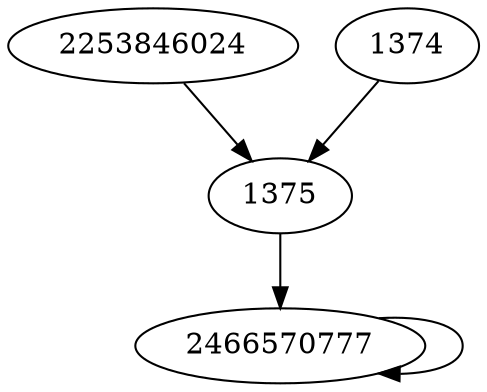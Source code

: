 digraph  {
2253846024;
2466570777;
1374;
1375;
2253846024 -> 1375;
2466570777 -> 2466570777;
1374 -> 1375;
1375 -> 2466570777;
}

